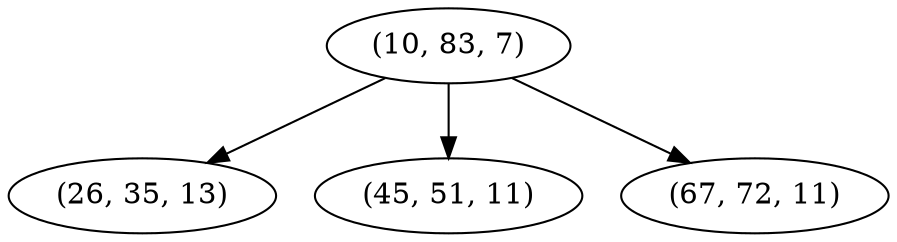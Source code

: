 digraph tree {
    "(10, 83, 7)";
    "(26, 35, 13)";
    "(45, 51, 11)";
    "(67, 72, 11)";
    "(10, 83, 7)" -> "(26, 35, 13)";
    "(10, 83, 7)" -> "(45, 51, 11)";
    "(10, 83, 7)" -> "(67, 72, 11)";
}
